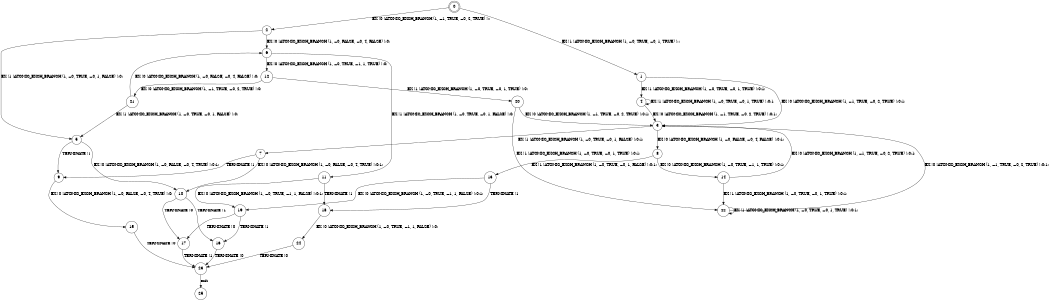 digraph BCG {
size = "7, 10.5";
center = TRUE;
node [shape = circle];
0 [peripheries = 2];
0 -> 1 [label = "EX !1 !ATOMIC_EXCH_BRANCH (1, +0, TRUE, +0, 1, TRUE) !::"];
0 -> 2 [label = "EX !0 !ATOMIC_EXCH_BRANCH (1, +1, TRUE, +0, 2, TRUE) !::"];
1 -> 3 [label = "EX !0 !ATOMIC_EXCH_BRANCH (1, +1, TRUE, +0, 2, TRUE) !:0:1:"];
1 -> 4 [label = "EX !1 !ATOMIC_EXCH_BRANCH (1, +0, TRUE, +0, 1, TRUE) !:0:1:"];
2 -> 5 [label = "EX !1 !ATOMIC_EXCH_BRANCH (1, +0, TRUE, +0, 1, FALSE) !:0:"];
2 -> 6 [label = "EX !0 !ATOMIC_EXCH_BRANCH (1, +0, FALSE, +0, 4, FALSE) !:0:"];
3 -> 7 [label = "EX !1 !ATOMIC_EXCH_BRANCH (1, +0, TRUE, +0, 1, FALSE) !:0:1:"];
3 -> 8 [label = "EX !0 !ATOMIC_EXCH_BRANCH (1, +0, FALSE, +0, 4, FALSE) !:0:1:"];
4 -> 3 [label = "EX !0 !ATOMIC_EXCH_BRANCH (1, +1, TRUE, +0, 2, TRUE) !:0:1:"];
4 -> 4 [label = "EX !1 !ATOMIC_EXCH_BRANCH (1, +0, TRUE, +0, 1, TRUE) !:0:1:"];
5 -> 9 [label = "TERMINATE !1"];
5 -> 10 [label = "EX !0 !ATOMIC_EXCH_BRANCH (1, +0, FALSE, +0, 4, TRUE) !:0:1:"];
6 -> 11 [label = "EX !1 !ATOMIC_EXCH_BRANCH (1, +0, TRUE, +0, 1, FALSE) !:0:"];
6 -> 12 [label = "EX !0 !ATOMIC_EXCH_BRANCH (1, +0, TRUE, +1, 1, TRUE) !:0:"];
7 -> 9 [label = "TERMINATE !1"];
7 -> 10 [label = "EX !0 !ATOMIC_EXCH_BRANCH (1, +0, FALSE, +0, 4, TRUE) !:0:1:"];
8 -> 13 [label = "EX !1 !ATOMIC_EXCH_BRANCH (1, +0, TRUE, +0, 1, FALSE) !:0:1:"];
8 -> 14 [label = "EX !0 !ATOMIC_EXCH_BRANCH (1, +0, TRUE, +1, 1, TRUE) !:0:1:"];
9 -> 15 [label = "EX !0 !ATOMIC_EXCH_BRANCH (1, +0, FALSE, +0, 4, TRUE) !:0:"];
10 -> 16 [label = "TERMINATE !1"];
10 -> 17 [label = "TERMINATE !0"];
11 -> 18 [label = "TERMINATE !1"];
11 -> 19 [label = "EX !0 !ATOMIC_EXCH_BRANCH (1, +0, TRUE, +1, 1, FALSE) !:0:1:"];
12 -> 20 [label = "EX !1 !ATOMIC_EXCH_BRANCH (1, +0, TRUE, +0, 1, TRUE) !:0:"];
12 -> 21 [label = "EX !0 !ATOMIC_EXCH_BRANCH (1, +1, TRUE, +0, 2, TRUE) !:0:"];
13 -> 18 [label = "TERMINATE !1"];
13 -> 19 [label = "EX !0 !ATOMIC_EXCH_BRANCH (1, +0, TRUE, +1, 1, FALSE) !:0:1:"];
14 -> 22 [label = "EX !1 !ATOMIC_EXCH_BRANCH (1, +0, TRUE, +0, 1, TRUE) !:0:1:"];
14 -> 3 [label = "EX !0 !ATOMIC_EXCH_BRANCH (1, +1, TRUE, +0, 2, TRUE) !:0:1:"];
15 -> 23 [label = "TERMINATE !0"];
16 -> 23 [label = "TERMINATE !0"];
17 -> 23 [label = "TERMINATE !1"];
18 -> 24 [label = "EX !0 !ATOMIC_EXCH_BRANCH (1, +0, TRUE, +1, 1, FALSE) !:0:"];
19 -> 16 [label = "TERMINATE !1"];
19 -> 17 [label = "TERMINATE !0"];
20 -> 22 [label = "EX !1 !ATOMIC_EXCH_BRANCH (1, +0, TRUE, +0, 1, TRUE) !:0:1:"];
20 -> 3 [label = "EX !0 !ATOMIC_EXCH_BRANCH (1, +1, TRUE, +0, 2, TRUE) !:0:1:"];
21 -> 5 [label = "EX !1 !ATOMIC_EXCH_BRANCH (1, +0, TRUE, +0, 1, FALSE) !:0:"];
21 -> 6 [label = "EX !0 !ATOMIC_EXCH_BRANCH (1, +0, FALSE, +0, 4, FALSE) !:0:"];
22 -> 22 [label = "EX !1 !ATOMIC_EXCH_BRANCH (1, +0, TRUE, +0, 1, TRUE) !:0:1:"];
22 -> 3 [label = "EX !0 !ATOMIC_EXCH_BRANCH (1, +1, TRUE, +0, 2, TRUE) !:0:1:"];
23 -> 25 [label = "exit"];
24 -> 23 [label = "TERMINATE !0"];
}
